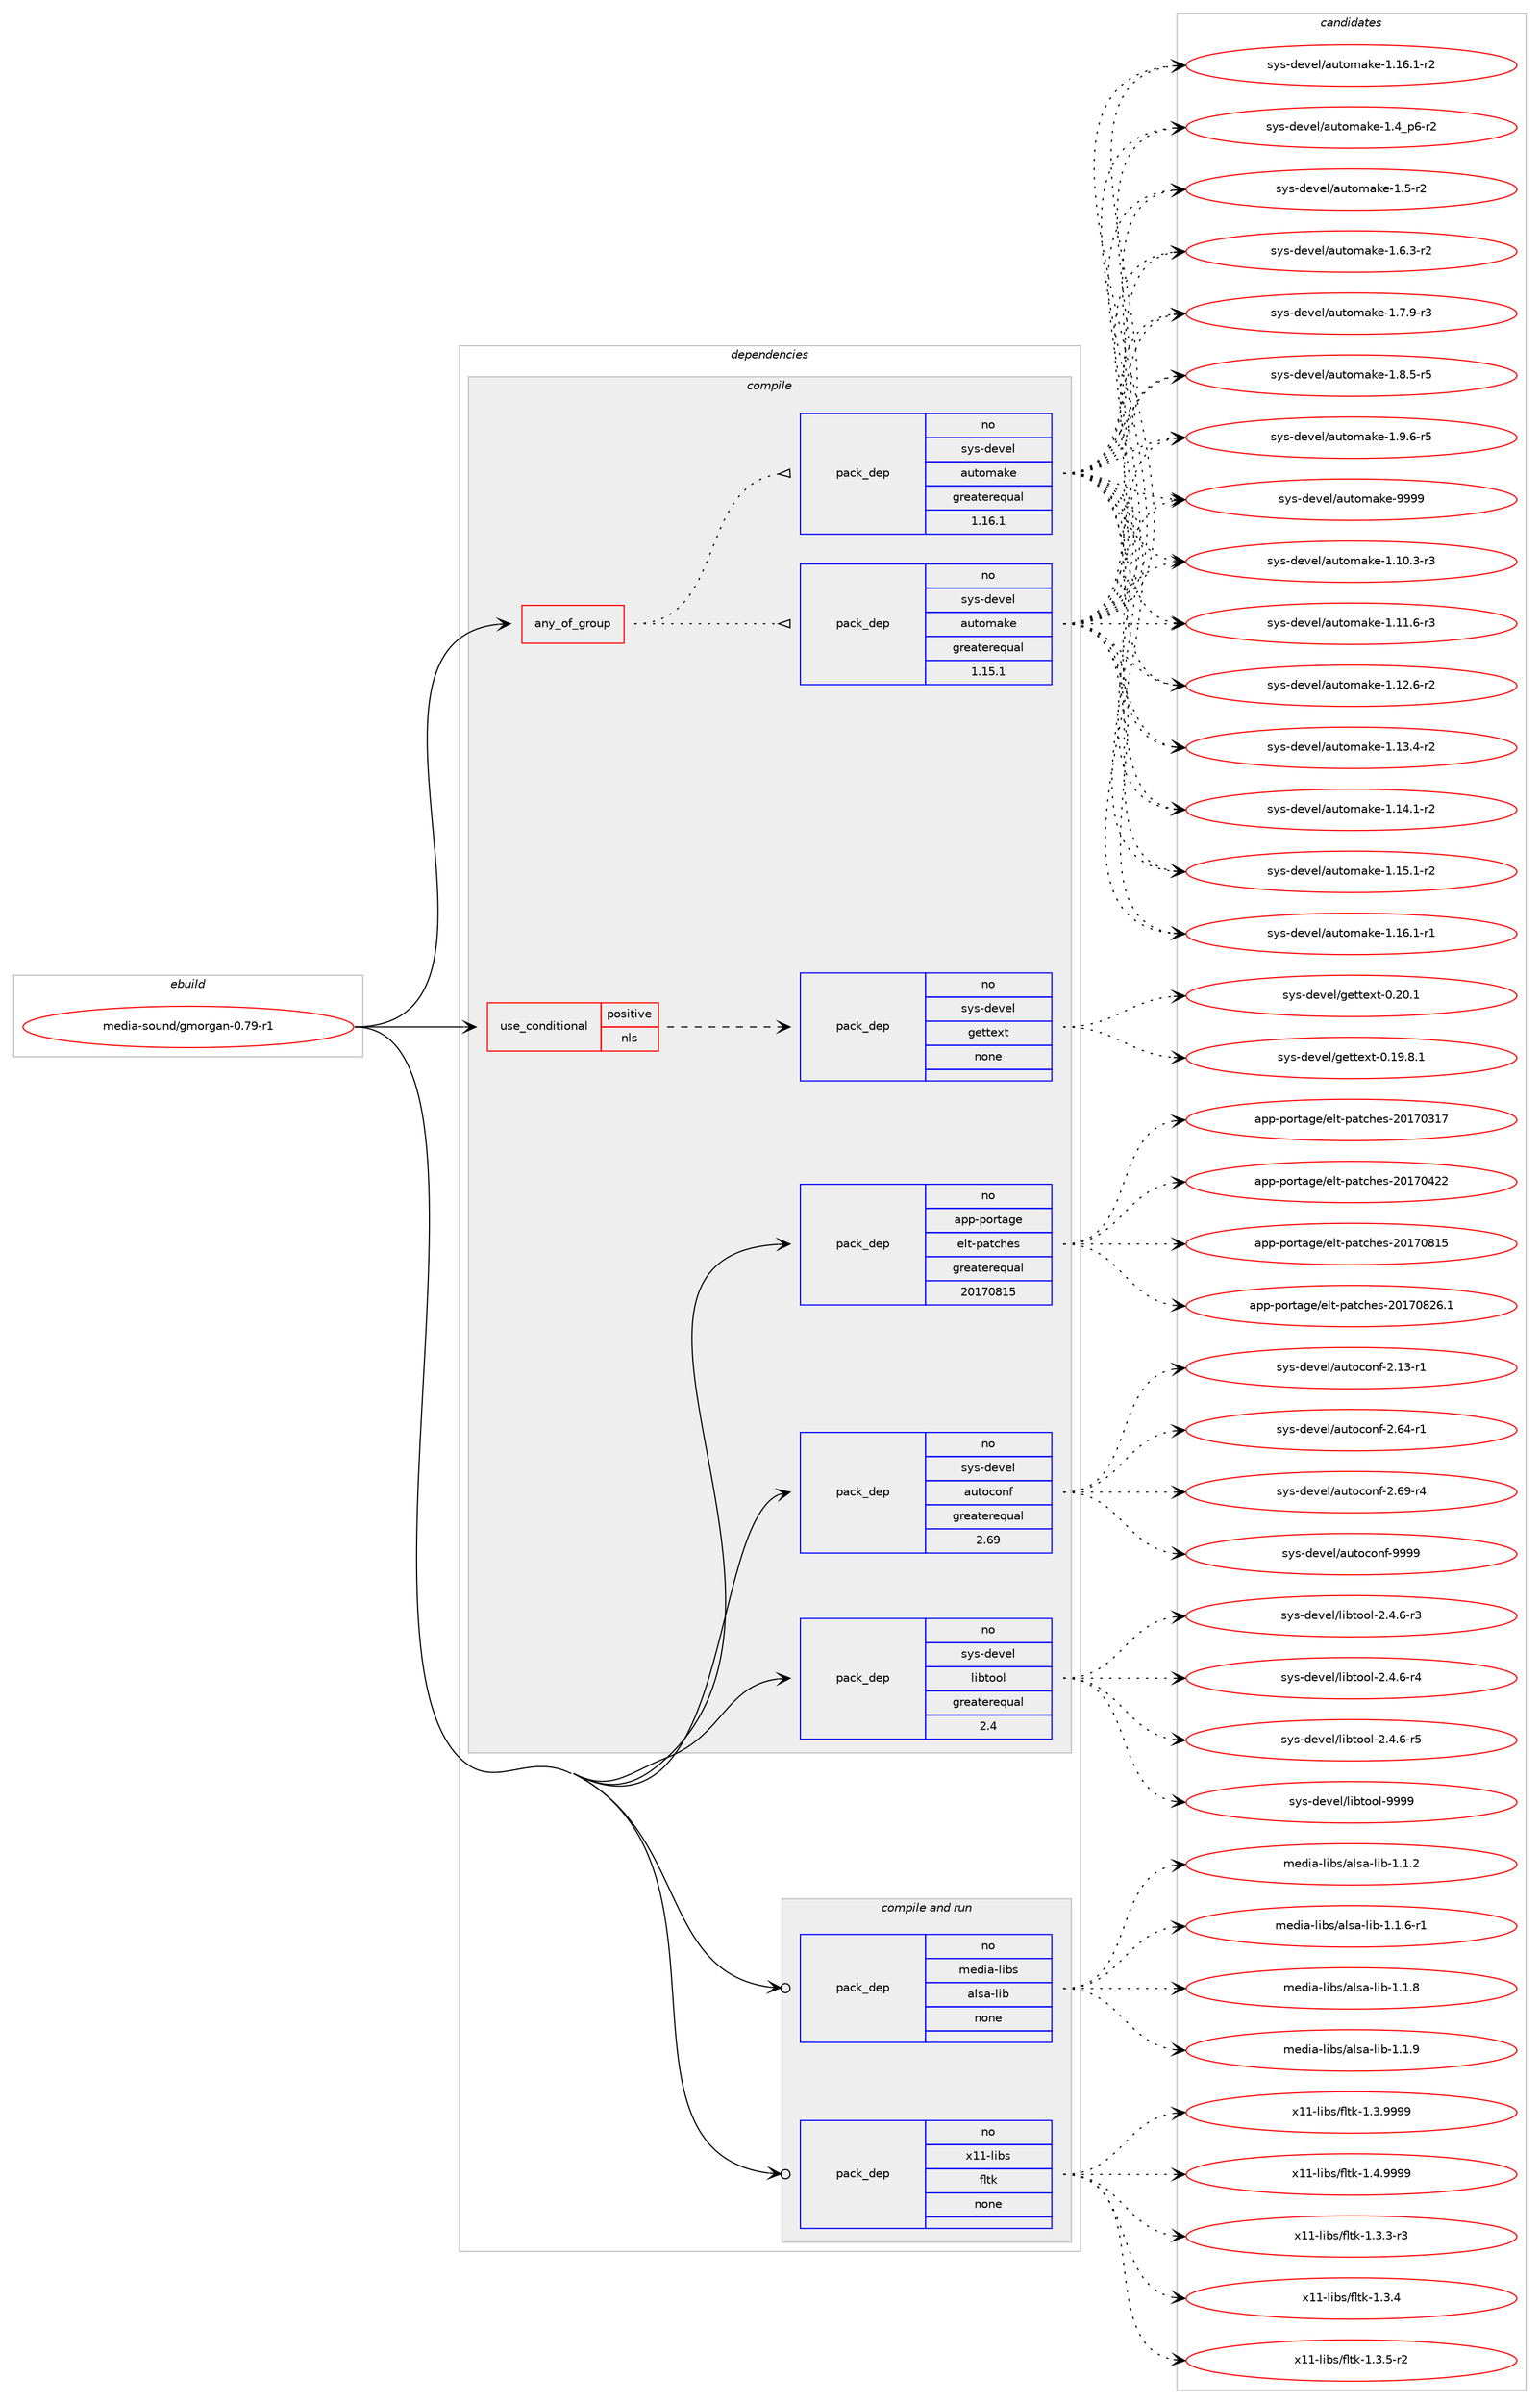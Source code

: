 digraph prolog {

# *************
# Graph options
# *************

newrank=true;
concentrate=true;
compound=true;
graph [rankdir=LR,fontname=Helvetica,fontsize=10,ranksep=1.5];#, ranksep=2.5, nodesep=0.2];
edge  [arrowhead=vee];
node  [fontname=Helvetica,fontsize=10];

# **********
# The ebuild
# **********

subgraph cluster_leftcol {
color=gray;
rank=same;
label=<<i>ebuild</i>>;
id [label="media-sound/gmorgan-0.79-r1", color=red, width=4, href="../media-sound/gmorgan-0.79-r1.svg"];
}

# ****************
# The dependencies
# ****************

subgraph cluster_midcol {
color=gray;
label=<<i>dependencies</i>>;
subgraph cluster_compile {
fillcolor="#eeeeee";
style=filled;
label=<<i>compile</i>>;
subgraph any13511 {
dependency798864 [label=<<TABLE BORDER="0" CELLBORDER="1" CELLSPACING="0" CELLPADDING="4"><TR><TD CELLPADDING="10">any_of_group</TD></TR></TABLE>>, shape=none, color=red];subgraph pack590920 {
dependency798865 [label=<<TABLE BORDER="0" CELLBORDER="1" CELLSPACING="0" CELLPADDING="4" WIDTH="220"><TR><TD ROWSPAN="6" CELLPADDING="30">pack_dep</TD></TR><TR><TD WIDTH="110">no</TD></TR><TR><TD>sys-devel</TD></TR><TR><TD>automake</TD></TR><TR><TD>greaterequal</TD></TR><TR><TD>1.16.1</TD></TR></TABLE>>, shape=none, color=blue];
}
dependency798864:e -> dependency798865:w [weight=20,style="dotted",arrowhead="oinv"];
subgraph pack590921 {
dependency798866 [label=<<TABLE BORDER="0" CELLBORDER="1" CELLSPACING="0" CELLPADDING="4" WIDTH="220"><TR><TD ROWSPAN="6" CELLPADDING="30">pack_dep</TD></TR><TR><TD WIDTH="110">no</TD></TR><TR><TD>sys-devel</TD></TR><TR><TD>automake</TD></TR><TR><TD>greaterequal</TD></TR><TR><TD>1.15.1</TD></TR></TABLE>>, shape=none, color=blue];
}
dependency798864:e -> dependency798866:w [weight=20,style="dotted",arrowhead="oinv"];
}
id:e -> dependency798864:w [weight=20,style="solid",arrowhead="vee"];
subgraph cond193985 {
dependency798867 [label=<<TABLE BORDER="0" CELLBORDER="1" CELLSPACING="0" CELLPADDING="4"><TR><TD ROWSPAN="3" CELLPADDING="10">use_conditional</TD></TR><TR><TD>positive</TD></TR><TR><TD>nls</TD></TR></TABLE>>, shape=none, color=red];
subgraph pack590922 {
dependency798868 [label=<<TABLE BORDER="0" CELLBORDER="1" CELLSPACING="0" CELLPADDING="4" WIDTH="220"><TR><TD ROWSPAN="6" CELLPADDING="30">pack_dep</TD></TR><TR><TD WIDTH="110">no</TD></TR><TR><TD>sys-devel</TD></TR><TR><TD>gettext</TD></TR><TR><TD>none</TD></TR><TR><TD></TD></TR></TABLE>>, shape=none, color=blue];
}
dependency798867:e -> dependency798868:w [weight=20,style="dashed",arrowhead="vee"];
}
id:e -> dependency798867:w [weight=20,style="solid",arrowhead="vee"];
subgraph pack590923 {
dependency798869 [label=<<TABLE BORDER="0" CELLBORDER="1" CELLSPACING="0" CELLPADDING="4" WIDTH="220"><TR><TD ROWSPAN="6" CELLPADDING="30">pack_dep</TD></TR><TR><TD WIDTH="110">no</TD></TR><TR><TD>app-portage</TD></TR><TR><TD>elt-patches</TD></TR><TR><TD>greaterequal</TD></TR><TR><TD>20170815</TD></TR></TABLE>>, shape=none, color=blue];
}
id:e -> dependency798869:w [weight=20,style="solid",arrowhead="vee"];
subgraph pack590924 {
dependency798870 [label=<<TABLE BORDER="0" CELLBORDER="1" CELLSPACING="0" CELLPADDING="4" WIDTH="220"><TR><TD ROWSPAN="6" CELLPADDING="30">pack_dep</TD></TR><TR><TD WIDTH="110">no</TD></TR><TR><TD>sys-devel</TD></TR><TR><TD>autoconf</TD></TR><TR><TD>greaterequal</TD></TR><TR><TD>2.69</TD></TR></TABLE>>, shape=none, color=blue];
}
id:e -> dependency798870:w [weight=20,style="solid",arrowhead="vee"];
subgraph pack590925 {
dependency798871 [label=<<TABLE BORDER="0" CELLBORDER="1" CELLSPACING="0" CELLPADDING="4" WIDTH="220"><TR><TD ROWSPAN="6" CELLPADDING="30">pack_dep</TD></TR><TR><TD WIDTH="110">no</TD></TR><TR><TD>sys-devel</TD></TR><TR><TD>libtool</TD></TR><TR><TD>greaterequal</TD></TR><TR><TD>2.4</TD></TR></TABLE>>, shape=none, color=blue];
}
id:e -> dependency798871:w [weight=20,style="solid",arrowhead="vee"];
}
subgraph cluster_compileandrun {
fillcolor="#eeeeee";
style=filled;
label=<<i>compile and run</i>>;
subgraph pack590926 {
dependency798872 [label=<<TABLE BORDER="0" CELLBORDER="1" CELLSPACING="0" CELLPADDING="4" WIDTH="220"><TR><TD ROWSPAN="6" CELLPADDING="30">pack_dep</TD></TR><TR><TD WIDTH="110">no</TD></TR><TR><TD>media-libs</TD></TR><TR><TD>alsa-lib</TD></TR><TR><TD>none</TD></TR><TR><TD></TD></TR></TABLE>>, shape=none, color=blue];
}
id:e -> dependency798872:w [weight=20,style="solid",arrowhead="odotvee"];
subgraph pack590927 {
dependency798873 [label=<<TABLE BORDER="0" CELLBORDER="1" CELLSPACING="0" CELLPADDING="4" WIDTH="220"><TR><TD ROWSPAN="6" CELLPADDING="30">pack_dep</TD></TR><TR><TD WIDTH="110">no</TD></TR><TR><TD>x11-libs</TD></TR><TR><TD>fltk</TD></TR><TR><TD>none</TD></TR><TR><TD></TD></TR></TABLE>>, shape=none, color=blue];
}
id:e -> dependency798873:w [weight=20,style="solid",arrowhead="odotvee"];
}
subgraph cluster_run {
fillcolor="#eeeeee";
style=filled;
label=<<i>run</i>>;
}
}

# **************
# The candidates
# **************

subgraph cluster_choices {
rank=same;
color=gray;
label=<<i>candidates</i>>;

subgraph choice590920 {
color=black;
nodesep=1;
choice11512111545100101118101108479711711611110997107101454946494846514511451 [label="sys-devel/automake-1.10.3-r3", color=red, width=4,href="../sys-devel/automake-1.10.3-r3.svg"];
choice11512111545100101118101108479711711611110997107101454946494946544511451 [label="sys-devel/automake-1.11.6-r3", color=red, width=4,href="../sys-devel/automake-1.11.6-r3.svg"];
choice11512111545100101118101108479711711611110997107101454946495046544511450 [label="sys-devel/automake-1.12.6-r2", color=red, width=4,href="../sys-devel/automake-1.12.6-r2.svg"];
choice11512111545100101118101108479711711611110997107101454946495146524511450 [label="sys-devel/automake-1.13.4-r2", color=red, width=4,href="../sys-devel/automake-1.13.4-r2.svg"];
choice11512111545100101118101108479711711611110997107101454946495246494511450 [label="sys-devel/automake-1.14.1-r2", color=red, width=4,href="../sys-devel/automake-1.14.1-r2.svg"];
choice11512111545100101118101108479711711611110997107101454946495346494511450 [label="sys-devel/automake-1.15.1-r2", color=red, width=4,href="../sys-devel/automake-1.15.1-r2.svg"];
choice11512111545100101118101108479711711611110997107101454946495446494511449 [label="sys-devel/automake-1.16.1-r1", color=red, width=4,href="../sys-devel/automake-1.16.1-r1.svg"];
choice11512111545100101118101108479711711611110997107101454946495446494511450 [label="sys-devel/automake-1.16.1-r2", color=red, width=4,href="../sys-devel/automake-1.16.1-r2.svg"];
choice115121115451001011181011084797117116111109971071014549465295112544511450 [label="sys-devel/automake-1.4_p6-r2", color=red, width=4,href="../sys-devel/automake-1.4_p6-r2.svg"];
choice11512111545100101118101108479711711611110997107101454946534511450 [label="sys-devel/automake-1.5-r2", color=red, width=4,href="../sys-devel/automake-1.5-r2.svg"];
choice115121115451001011181011084797117116111109971071014549465446514511450 [label="sys-devel/automake-1.6.3-r2", color=red, width=4,href="../sys-devel/automake-1.6.3-r2.svg"];
choice115121115451001011181011084797117116111109971071014549465546574511451 [label="sys-devel/automake-1.7.9-r3", color=red, width=4,href="../sys-devel/automake-1.7.9-r3.svg"];
choice115121115451001011181011084797117116111109971071014549465646534511453 [label="sys-devel/automake-1.8.5-r5", color=red, width=4,href="../sys-devel/automake-1.8.5-r5.svg"];
choice115121115451001011181011084797117116111109971071014549465746544511453 [label="sys-devel/automake-1.9.6-r5", color=red, width=4,href="../sys-devel/automake-1.9.6-r5.svg"];
choice115121115451001011181011084797117116111109971071014557575757 [label="sys-devel/automake-9999", color=red, width=4,href="../sys-devel/automake-9999.svg"];
dependency798865:e -> choice11512111545100101118101108479711711611110997107101454946494846514511451:w [style=dotted,weight="100"];
dependency798865:e -> choice11512111545100101118101108479711711611110997107101454946494946544511451:w [style=dotted,weight="100"];
dependency798865:e -> choice11512111545100101118101108479711711611110997107101454946495046544511450:w [style=dotted,weight="100"];
dependency798865:e -> choice11512111545100101118101108479711711611110997107101454946495146524511450:w [style=dotted,weight="100"];
dependency798865:e -> choice11512111545100101118101108479711711611110997107101454946495246494511450:w [style=dotted,weight="100"];
dependency798865:e -> choice11512111545100101118101108479711711611110997107101454946495346494511450:w [style=dotted,weight="100"];
dependency798865:e -> choice11512111545100101118101108479711711611110997107101454946495446494511449:w [style=dotted,weight="100"];
dependency798865:e -> choice11512111545100101118101108479711711611110997107101454946495446494511450:w [style=dotted,weight="100"];
dependency798865:e -> choice115121115451001011181011084797117116111109971071014549465295112544511450:w [style=dotted,weight="100"];
dependency798865:e -> choice11512111545100101118101108479711711611110997107101454946534511450:w [style=dotted,weight="100"];
dependency798865:e -> choice115121115451001011181011084797117116111109971071014549465446514511450:w [style=dotted,weight="100"];
dependency798865:e -> choice115121115451001011181011084797117116111109971071014549465546574511451:w [style=dotted,weight="100"];
dependency798865:e -> choice115121115451001011181011084797117116111109971071014549465646534511453:w [style=dotted,weight="100"];
dependency798865:e -> choice115121115451001011181011084797117116111109971071014549465746544511453:w [style=dotted,weight="100"];
dependency798865:e -> choice115121115451001011181011084797117116111109971071014557575757:w [style=dotted,weight="100"];
}
subgraph choice590921 {
color=black;
nodesep=1;
choice11512111545100101118101108479711711611110997107101454946494846514511451 [label="sys-devel/automake-1.10.3-r3", color=red, width=4,href="../sys-devel/automake-1.10.3-r3.svg"];
choice11512111545100101118101108479711711611110997107101454946494946544511451 [label="sys-devel/automake-1.11.6-r3", color=red, width=4,href="../sys-devel/automake-1.11.6-r3.svg"];
choice11512111545100101118101108479711711611110997107101454946495046544511450 [label="sys-devel/automake-1.12.6-r2", color=red, width=4,href="../sys-devel/automake-1.12.6-r2.svg"];
choice11512111545100101118101108479711711611110997107101454946495146524511450 [label="sys-devel/automake-1.13.4-r2", color=red, width=4,href="../sys-devel/automake-1.13.4-r2.svg"];
choice11512111545100101118101108479711711611110997107101454946495246494511450 [label="sys-devel/automake-1.14.1-r2", color=red, width=4,href="../sys-devel/automake-1.14.1-r2.svg"];
choice11512111545100101118101108479711711611110997107101454946495346494511450 [label="sys-devel/automake-1.15.1-r2", color=red, width=4,href="../sys-devel/automake-1.15.1-r2.svg"];
choice11512111545100101118101108479711711611110997107101454946495446494511449 [label="sys-devel/automake-1.16.1-r1", color=red, width=4,href="../sys-devel/automake-1.16.1-r1.svg"];
choice11512111545100101118101108479711711611110997107101454946495446494511450 [label="sys-devel/automake-1.16.1-r2", color=red, width=4,href="../sys-devel/automake-1.16.1-r2.svg"];
choice115121115451001011181011084797117116111109971071014549465295112544511450 [label="sys-devel/automake-1.4_p6-r2", color=red, width=4,href="../sys-devel/automake-1.4_p6-r2.svg"];
choice11512111545100101118101108479711711611110997107101454946534511450 [label="sys-devel/automake-1.5-r2", color=red, width=4,href="../sys-devel/automake-1.5-r2.svg"];
choice115121115451001011181011084797117116111109971071014549465446514511450 [label="sys-devel/automake-1.6.3-r2", color=red, width=4,href="../sys-devel/automake-1.6.3-r2.svg"];
choice115121115451001011181011084797117116111109971071014549465546574511451 [label="sys-devel/automake-1.7.9-r3", color=red, width=4,href="../sys-devel/automake-1.7.9-r3.svg"];
choice115121115451001011181011084797117116111109971071014549465646534511453 [label="sys-devel/automake-1.8.5-r5", color=red, width=4,href="../sys-devel/automake-1.8.5-r5.svg"];
choice115121115451001011181011084797117116111109971071014549465746544511453 [label="sys-devel/automake-1.9.6-r5", color=red, width=4,href="../sys-devel/automake-1.9.6-r5.svg"];
choice115121115451001011181011084797117116111109971071014557575757 [label="sys-devel/automake-9999", color=red, width=4,href="../sys-devel/automake-9999.svg"];
dependency798866:e -> choice11512111545100101118101108479711711611110997107101454946494846514511451:w [style=dotted,weight="100"];
dependency798866:e -> choice11512111545100101118101108479711711611110997107101454946494946544511451:w [style=dotted,weight="100"];
dependency798866:e -> choice11512111545100101118101108479711711611110997107101454946495046544511450:w [style=dotted,weight="100"];
dependency798866:e -> choice11512111545100101118101108479711711611110997107101454946495146524511450:w [style=dotted,weight="100"];
dependency798866:e -> choice11512111545100101118101108479711711611110997107101454946495246494511450:w [style=dotted,weight="100"];
dependency798866:e -> choice11512111545100101118101108479711711611110997107101454946495346494511450:w [style=dotted,weight="100"];
dependency798866:e -> choice11512111545100101118101108479711711611110997107101454946495446494511449:w [style=dotted,weight="100"];
dependency798866:e -> choice11512111545100101118101108479711711611110997107101454946495446494511450:w [style=dotted,weight="100"];
dependency798866:e -> choice115121115451001011181011084797117116111109971071014549465295112544511450:w [style=dotted,weight="100"];
dependency798866:e -> choice11512111545100101118101108479711711611110997107101454946534511450:w [style=dotted,weight="100"];
dependency798866:e -> choice115121115451001011181011084797117116111109971071014549465446514511450:w [style=dotted,weight="100"];
dependency798866:e -> choice115121115451001011181011084797117116111109971071014549465546574511451:w [style=dotted,weight="100"];
dependency798866:e -> choice115121115451001011181011084797117116111109971071014549465646534511453:w [style=dotted,weight="100"];
dependency798866:e -> choice115121115451001011181011084797117116111109971071014549465746544511453:w [style=dotted,weight="100"];
dependency798866:e -> choice115121115451001011181011084797117116111109971071014557575757:w [style=dotted,weight="100"];
}
subgraph choice590922 {
color=black;
nodesep=1;
choice1151211154510010111810110847103101116116101120116454846495746564649 [label="sys-devel/gettext-0.19.8.1", color=red, width=4,href="../sys-devel/gettext-0.19.8.1.svg"];
choice115121115451001011181011084710310111611610112011645484650484649 [label="sys-devel/gettext-0.20.1", color=red, width=4,href="../sys-devel/gettext-0.20.1.svg"];
dependency798868:e -> choice1151211154510010111810110847103101116116101120116454846495746564649:w [style=dotted,weight="100"];
dependency798868:e -> choice115121115451001011181011084710310111611610112011645484650484649:w [style=dotted,weight="100"];
}
subgraph choice590923 {
color=black;
nodesep=1;
choice97112112451121111141169710310147101108116451129711699104101115455048495548514955 [label="app-portage/elt-patches-20170317", color=red, width=4,href="../app-portage/elt-patches-20170317.svg"];
choice97112112451121111141169710310147101108116451129711699104101115455048495548525050 [label="app-portage/elt-patches-20170422", color=red, width=4,href="../app-portage/elt-patches-20170422.svg"];
choice97112112451121111141169710310147101108116451129711699104101115455048495548564953 [label="app-portage/elt-patches-20170815", color=red, width=4,href="../app-portage/elt-patches-20170815.svg"];
choice971121124511211111411697103101471011081164511297116991041011154550484955485650544649 [label="app-portage/elt-patches-20170826.1", color=red, width=4,href="../app-portage/elt-patches-20170826.1.svg"];
dependency798869:e -> choice97112112451121111141169710310147101108116451129711699104101115455048495548514955:w [style=dotted,weight="100"];
dependency798869:e -> choice97112112451121111141169710310147101108116451129711699104101115455048495548525050:w [style=dotted,weight="100"];
dependency798869:e -> choice97112112451121111141169710310147101108116451129711699104101115455048495548564953:w [style=dotted,weight="100"];
dependency798869:e -> choice971121124511211111411697103101471011081164511297116991041011154550484955485650544649:w [style=dotted,weight="100"];
}
subgraph choice590924 {
color=black;
nodesep=1;
choice1151211154510010111810110847971171161119911111010245504649514511449 [label="sys-devel/autoconf-2.13-r1", color=red, width=4,href="../sys-devel/autoconf-2.13-r1.svg"];
choice1151211154510010111810110847971171161119911111010245504654524511449 [label="sys-devel/autoconf-2.64-r1", color=red, width=4,href="../sys-devel/autoconf-2.64-r1.svg"];
choice1151211154510010111810110847971171161119911111010245504654574511452 [label="sys-devel/autoconf-2.69-r4", color=red, width=4,href="../sys-devel/autoconf-2.69-r4.svg"];
choice115121115451001011181011084797117116111991111101024557575757 [label="sys-devel/autoconf-9999", color=red, width=4,href="../sys-devel/autoconf-9999.svg"];
dependency798870:e -> choice1151211154510010111810110847971171161119911111010245504649514511449:w [style=dotted,weight="100"];
dependency798870:e -> choice1151211154510010111810110847971171161119911111010245504654524511449:w [style=dotted,weight="100"];
dependency798870:e -> choice1151211154510010111810110847971171161119911111010245504654574511452:w [style=dotted,weight="100"];
dependency798870:e -> choice115121115451001011181011084797117116111991111101024557575757:w [style=dotted,weight="100"];
}
subgraph choice590925 {
color=black;
nodesep=1;
choice1151211154510010111810110847108105981161111111084550465246544511451 [label="sys-devel/libtool-2.4.6-r3", color=red, width=4,href="../sys-devel/libtool-2.4.6-r3.svg"];
choice1151211154510010111810110847108105981161111111084550465246544511452 [label="sys-devel/libtool-2.4.6-r4", color=red, width=4,href="../sys-devel/libtool-2.4.6-r4.svg"];
choice1151211154510010111810110847108105981161111111084550465246544511453 [label="sys-devel/libtool-2.4.6-r5", color=red, width=4,href="../sys-devel/libtool-2.4.6-r5.svg"];
choice1151211154510010111810110847108105981161111111084557575757 [label="sys-devel/libtool-9999", color=red, width=4,href="../sys-devel/libtool-9999.svg"];
dependency798871:e -> choice1151211154510010111810110847108105981161111111084550465246544511451:w [style=dotted,weight="100"];
dependency798871:e -> choice1151211154510010111810110847108105981161111111084550465246544511452:w [style=dotted,weight="100"];
dependency798871:e -> choice1151211154510010111810110847108105981161111111084550465246544511453:w [style=dotted,weight="100"];
dependency798871:e -> choice1151211154510010111810110847108105981161111111084557575757:w [style=dotted,weight="100"];
}
subgraph choice590926 {
color=black;
nodesep=1;
choice1091011001059745108105981154797108115974510810598454946494650 [label="media-libs/alsa-lib-1.1.2", color=red, width=4,href="../media-libs/alsa-lib-1.1.2.svg"];
choice10910110010597451081059811547971081159745108105984549464946544511449 [label="media-libs/alsa-lib-1.1.6-r1", color=red, width=4,href="../media-libs/alsa-lib-1.1.6-r1.svg"];
choice1091011001059745108105981154797108115974510810598454946494656 [label="media-libs/alsa-lib-1.1.8", color=red, width=4,href="../media-libs/alsa-lib-1.1.8.svg"];
choice1091011001059745108105981154797108115974510810598454946494657 [label="media-libs/alsa-lib-1.1.9", color=red, width=4,href="../media-libs/alsa-lib-1.1.9.svg"];
dependency798872:e -> choice1091011001059745108105981154797108115974510810598454946494650:w [style=dotted,weight="100"];
dependency798872:e -> choice10910110010597451081059811547971081159745108105984549464946544511449:w [style=dotted,weight="100"];
dependency798872:e -> choice1091011001059745108105981154797108115974510810598454946494656:w [style=dotted,weight="100"];
dependency798872:e -> choice1091011001059745108105981154797108115974510810598454946494657:w [style=dotted,weight="100"];
}
subgraph choice590927 {
color=black;
nodesep=1;
choice12049494510810598115471021081161074549465146514511451 [label="x11-libs/fltk-1.3.3-r3", color=red, width=4,href="../x11-libs/fltk-1.3.3-r3.svg"];
choice1204949451081059811547102108116107454946514652 [label="x11-libs/fltk-1.3.4", color=red, width=4,href="../x11-libs/fltk-1.3.4.svg"];
choice12049494510810598115471021081161074549465146534511450 [label="x11-libs/fltk-1.3.5-r2", color=red, width=4,href="../x11-libs/fltk-1.3.5-r2.svg"];
choice1204949451081059811547102108116107454946514657575757 [label="x11-libs/fltk-1.3.9999", color=red, width=4,href="../x11-libs/fltk-1.3.9999.svg"];
choice1204949451081059811547102108116107454946524657575757 [label="x11-libs/fltk-1.4.9999", color=red, width=4,href="../x11-libs/fltk-1.4.9999.svg"];
dependency798873:e -> choice12049494510810598115471021081161074549465146514511451:w [style=dotted,weight="100"];
dependency798873:e -> choice1204949451081059811547102108116107454946514652:w [style=dotted,weight="100"];
dependency798873:e -> choice12049494510810598115471021081161074549465146534511450:w [style=dotted,weight="100"];
dependency798873:e -> choice1204949451081059811547102108116107454946514657575757:w [style=dotted,weight="100"];
dependency798873:e -> choice1204949451081059811547102108116107454946524657575757:w [style=dotted,weight="100"];
}
}

}
